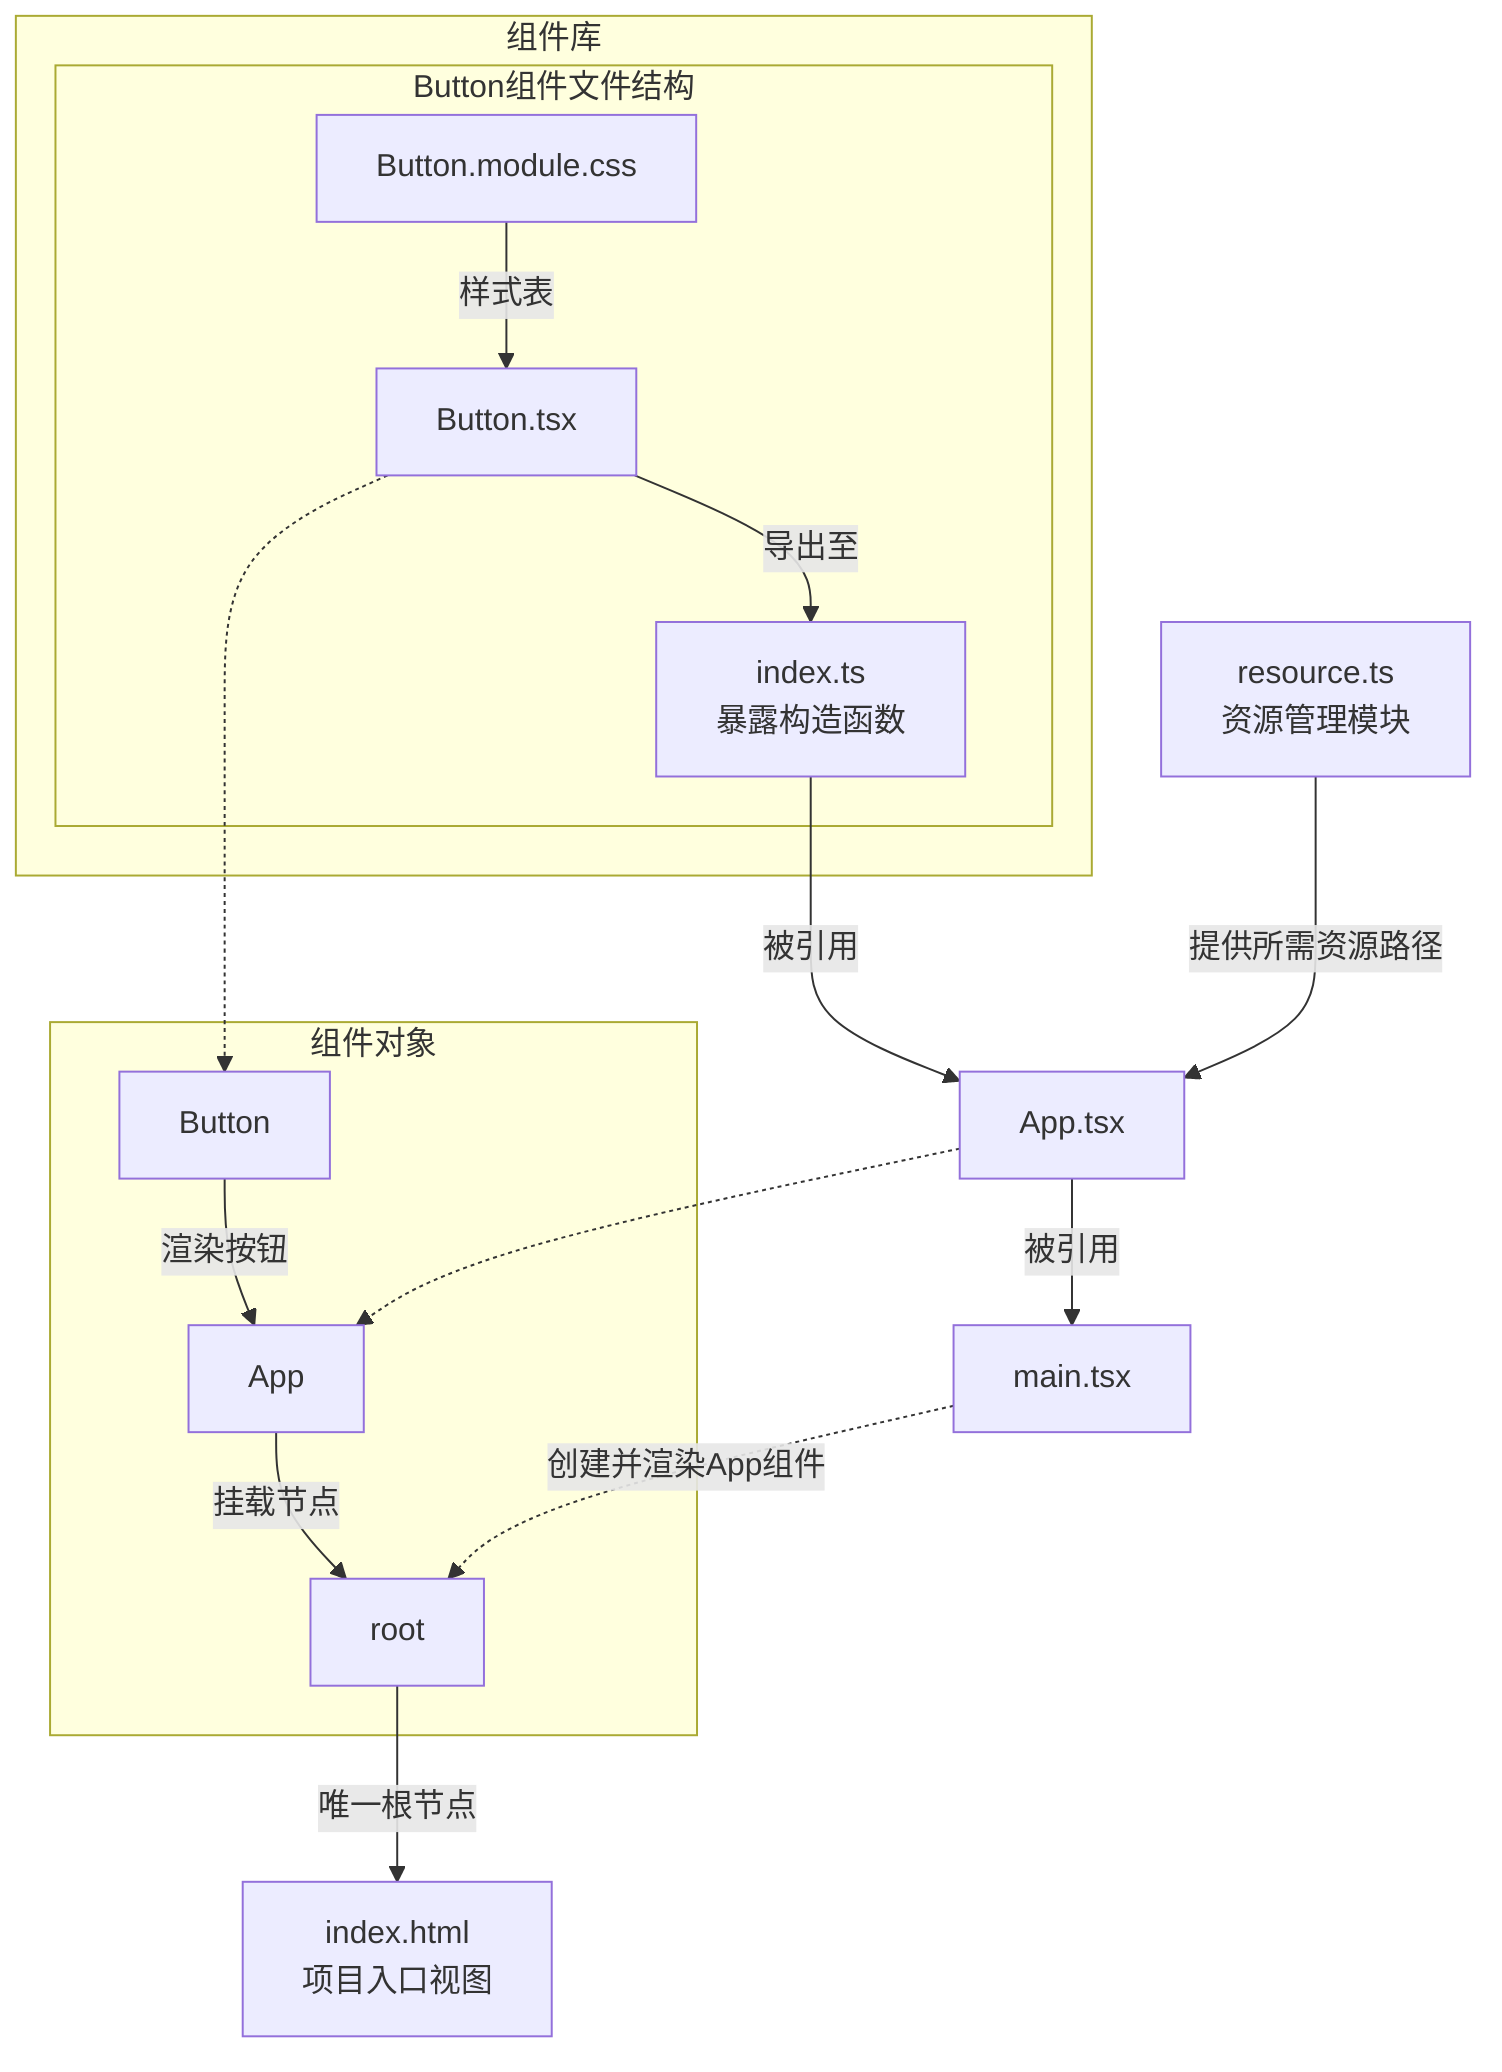 flowchart TB

    subgraph 组件对象
        Button[Button] --渲染按钮--> App[App] --挂载节点--> root[root]
    end

    subgraph 组件库
        subgraph Button组件文件结构
            Button.module.css --样式表-->Button.tsx[Button.tsx] --导出至--> index.ts[index.ts<br>暴露构造函数]
        end

        Button.tsx -.-> Button
    end
    App.tsx[App.tsx]
    main.tsx[main.tsx]
    index.ts --被引用--> App.tsx
    App.tsx -.-> App
    App.tsx --被引用--> main.tsx
    main.tsx -.创建并渲染App组件.-> root
    resource.ts[resource.ts<br>资源管理模块] --提供所需资源路径--> App.tsx
    root --唯一根节点--> index.html[index.html<br>项目入口视图]